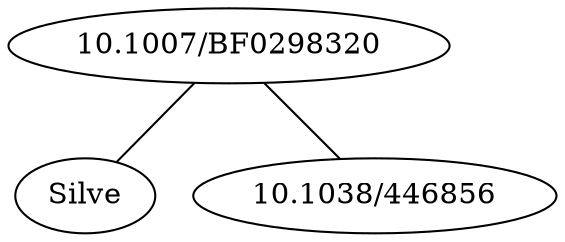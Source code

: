strict graph mind_map160 {
	"10.1007/BF0298320" -- Silve
	"10.1007/BF0298320" -- "10.1038/446856"
}
